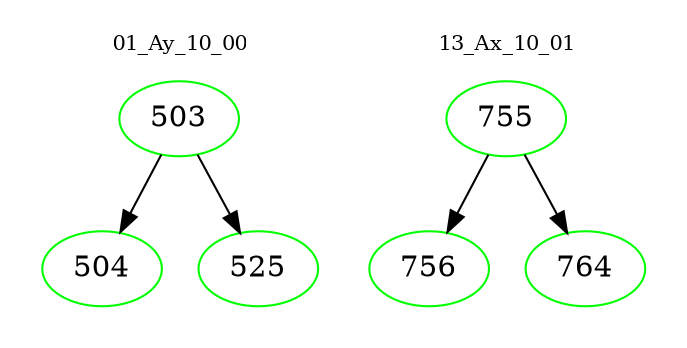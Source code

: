 digraph{
subgraph cluster_0 {
color = white
label = "01_Ay_10_00";
fontsize=10;
T0_503 [label="503", color="green"]
T0_503 -> T0_504 [color="black"]
T0_504 [label="504", color="green"]
T0_503 -> T0_525 [color="black"]
T0_525 [label="525", color="green"]
}
subgraph cluster_1 {
color = white
label = "13_Ax_10_01";
fontsize=10;
T1_755 [label="755", color="green"]
T1_755 -> T1_756 [color="black"]
T1_756 [label="756", color="green"]
T1_755 -> T1_764 [color="black"]
T1_764 [label="764", color="green"]
}
}
